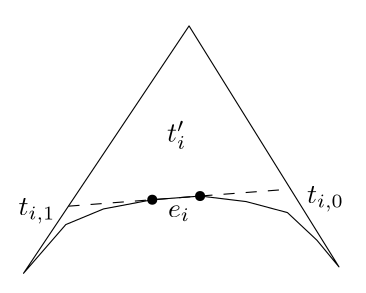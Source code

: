 <?xml version="1.0"?>
<!DOCTYPE ipe SYSTEM "ipe.dtd">
<ipe version="70000" creator="ipe6upgrade">
<info created="D:20081119094400" modified="D:20081119103736"/>
<ipestyle name="ipe6">
<color name="red" value="1 0 0"/>
<color name="green" value="0 1 0"/>
<color name="blue" value="0 0 1"/>
<color name="yellow" value="1 1 0"/>
<color name="gray1" value="0.125"/>
<color name="gray2" value="0.25"/>
<color name="gray3" value="0.375"/>
<color name="gray4" value="0.5"/>
<color name="gray5" value="0.625"/>
<color name="gray6" value="0.75"/>
<color name="gray7" value="0.875"/>
<dashstyle name="dashed" value="[4] 0"/>
<dashstyle name="dotted" value="[1 3] 0"/>
<dashstyle name="dash dotted" value="[4 2 1 2] 0"/>
<dashstyle name="dash dot dotted" value="[4 2 1 2 1 2] 0"/>
<pen name="heavier" value="0.8"/>
<pen name="fat" value="1.2"/>
<pen name="ultrafat" value="2"/>
<textsize name="large" value="\large"/>
<textsize name="Large" value="\Large"/>
<textsize name="LARGE" value="\LARGE"/>
<textsize name="huge" value="\huge"/>
<textsize name="Huge" value="\Huge"/>
<textsize name="small" value="\small"/>
<textsize name="footnote" value="\footnotesize"/>
<textsize name="tiny" value="\tiny"/>
<symbolsize name="small" value="2"/>
<symbolsize name="tiny" value="1.1"/>
<symbolsize name="large" value="5"/>
<arrowsize name="small" value="5"/>
<arrowsize name="tiny" value="3"/>
<arrowsize name="large" value="10"/>
<symbol name="mark/circle(sx)" transformations="translations">
<path fill="sym-stroke">
0.6 0 0 0.6 0 0 e 0.4 0 0 0.4 0 0 e
</path></symbol>
<symbol name="mark/disk(sx)" transformations="translations">
<path fill="sym-stroke">
0.6 0 0 0.6 0 0 e
</path></symbol>
<symbol name="mark/fdisk(sfx)" transformations="translations">
<group><path fill="sym-stroke" fillrule="eofill">
0.6 0 0 0.6 0 0 e 0.4 0 0 0.4 0 0 e
</path><path fill="sym-fill">
0.4 0 0 0.4 0 0 e
</path></group></symbol>
<symbol name="mark/box(sx)" transformations="translations">
<path fill="sym-stroke" fillrule="eofill">
-0.6 -0.6 m 0.6 -0.6 l 0.6 0.6 l -0.6 0.6 l h -0.4 -0.4 m 0.4 -0.4 l 0.4 0.4 l -0.4 0.4 l h</path></symbol>
<symbol name="mark/square(sx)" transformations="translations">
<path fill="sym-stroke">
-0.6 -0.6 m 0.6 -0.6 l 0.6 0.6 l -0.6 0.6 l h</path></symbol>
<symbol name="mark/fsquare(sfx)" transformations="translations">
<group><path fill="sym-stroke" fillrule="eofill">
-0.6 -0.6 m 0.6 -0.6 l 0.6 0.6 l -0.6 0.6 l h-0.4 -0.4 m 0.4 -0.4 l 0.4 0.4 l -0.4 0.4 l h</path><path fill="sym-fill">
-0.4 -0.4 m 0.4 -0.4 l 0.4 0.4 l -0.4 0.4 l h</path></group></symbol>
<symbol name="mark/cross(sx)" transformations="translations">
<group><path fill="sym-stroke">
-0.43 -0.57 m 0.57 0.43 l 0.43 0.57 l -0.57 -0.43 l h</path><path fill="sym-stroke">
-0.43 0.57 m 0.57 -0.43 l 0.43 -0.57 l -0.57 0.43 l h</path>
</group></symbol>
<textstyle name="center" begin="\begin{center}"
end="\end{center}"/>
<textstyle name="itemize" begin="\begin{itemize}"
end="\end{itemize}"/>
<textstyle name="item" begin="\begin{itemize}\item{}"
end="\end{itemize}"/>
</ipestyle>
<page>
<layer name="alpha"/>
<view layers="alpha" active="alpha"/>
<path layer="alpha" stroke="black" pen="normal">
91.4277 70.8646 m
106.657 88.4118 l
120.232 94.0401 l
137.779 97.3509 l
154.995 98.6752 l
171.549 96.6887 l
186.447 92.7158 l
197.042 82.7834 l
204.988 73.1822 l
151.022 159.925 l
h
</path>
<use name="mark/disk(sx)" pos="137.779 97.3509" size="normal" stroke="black"/>
<use name="mark/disk(sx)" pos="154.995 98.6752" size="normal" stroke="black"/>
<text stroke="black" matrix="1 0 0 1 -1.98647 7.28373" pos="145.394 83.7767" type="label" transformations="translations" valign="baseline" size="normal">$e_i$</text>
<path stroke="black" dash="dashed" pen="normal">
107.597 95.0293 m
187.569 101.181 l
</path>
<text stroke="black" pos="143.076 118.209" type="label" transformations="translations" valign="baseline" size="normal">$t_i&apos;$</text>
<text stroke="black" matrix="1 0 0 1 86.87 7.66575" pos="106.657 88.4118" type="label" transformations="translations" valign="baseline" size="normal">$t_{i,0}$</text>
<text stroke="black" matrix="1 0 0 1 -80.8978 11.2694" pos="170.556 80.4659" type="label" transformations="translations" valign="baseline" size="normal">$t_{i,1}$</text>
<path stroke="white" pen="normal">
83.165 64.0427 m
214.299 64.0427 l
214.299 169.052 l
83.165 169.052 l
h
</path>
</page>
</ipe>
